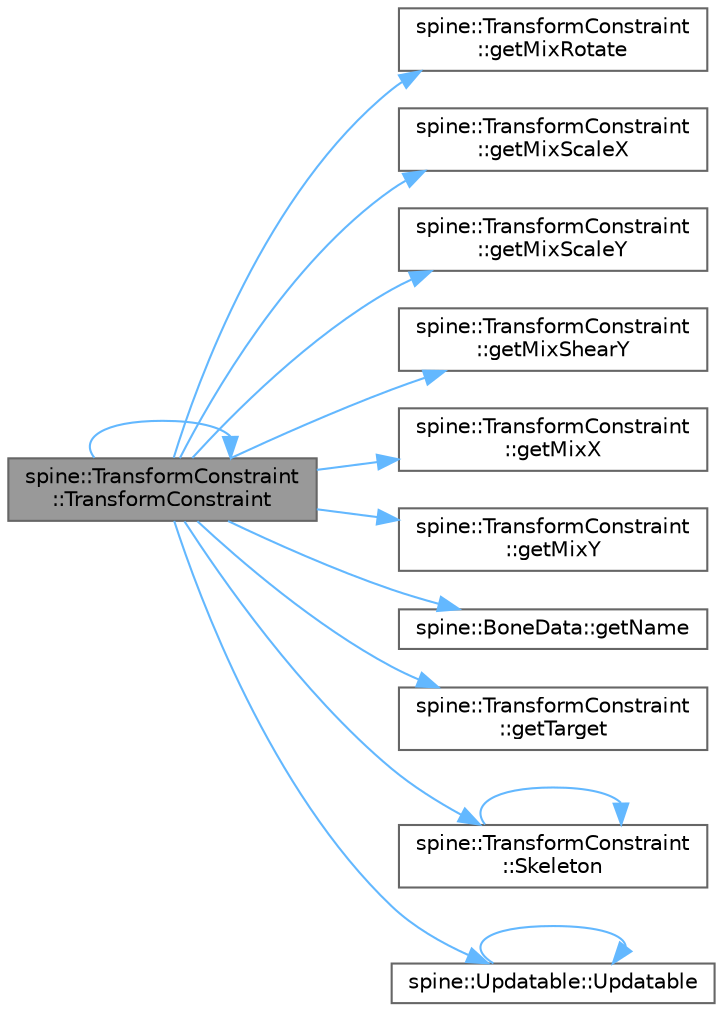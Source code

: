 digraph "spine::TransformConstraint::TransformConstraint"
{
 // LATEX_PDF_SIZE
  bgcolor="transparent";
  edge [fontname=Helvetica,fontsize=10,labelfontname=Helvetica,labelfontsize=10];
  node [fontname=Helvetica,fontsize=10,shape=box,height=0.2,width=0.4];
  rankdir="LR";
  Node1 [id="Node000001",label="spine::TransformConstraint\l::TransformConstraint",height=0.2,width=0.4,color="gray40", fillcolor="grey60", style="filled", fontcolor="black",tooltip=" "];
  Node1 -> Node2 [id="edge1_Node000001_Node000002",color="steelblue1",style="solid",tooltip=" "];
  Node2 [id="Node000002",label="spine::TransformConstraint\l::getMixRotate",height=0.2,width=0.4,color="grey40", fillcolor="white", style="filled",URL="$classspine_1_1_transform_constraint.html#a0439712020824ea845133fa1c64e5ab0",tooltip=" "];
  Node1 -> Node3 [id="edge2_Node000001_Node000003",color="steelblue1",style="solid",tooltip=" "];
  Node3 [id="Node000003",label="spine::TransformConstraint\l::getMixScaleX",height=0.2,width=0.4,color="grey40", fillcolor="white", style="filled",URL="$classspine_1_1_transform_constraint.html#ad6090f9e70fddb8ccbcdaf708548558b",tooltip=" "];
  Node1 -> Node4 [id="edge3_Node000001_Node000004",color="steelblue1",style="solid",tooltip=" "];
  Node4 [id="Node000004",label="spine::TransformConstraint\l::getMixScaleY",height=0.2,width=0.4,color="grey40", fillcolor="white", style="filled",URL="$classspine_1_1_transform_constraint.html#adab45719cafe2a36659c5ed2bad6f992",tooltip=" "];
  Node1 -> Node5 [id="edge4_Node000001_Node000005",color="steelblue1",style="solid",tooltip=" "];
  Node5 [id="Node000005",label="spine::TransformConstraint\l::getMixShearY",height=0.2,width=0.4,color="grey40", fillcolor="white", style="filled",URL="$classspine_1_1_transform_constraint.html#aad9afda1ab6f4bf56770c5a23e2a761d",tooltip=" "];
  Node1 -> Node6 [id="edge5_Node000001_Node000006",color="steelblue1",style="solid",tooltip=" "];
  Node6 [id="Node000006",label="spine::TransformConstraint\l::getMixX",height=0.2,width=0.4,color="grey40", fillcolor="white", style="filled",URL="$classspine_1_1_transform_constraint.html#a630b7cc35e5e9d7f79ae72e7abfd3be8",tooltip=" "];
  Node1 -> Node7 [id="edge6_Node000001_Node000007",color="steelblue1",style="solid",tooltip=" "];
  Node7 [id="Node000007",label="spine::TransformConstraint\l::getMixY",height=0.2,width=0.4,color="grey40", fillcolor="white", style="filled",URL="$classspine_1_1_transform_constraint.html#ac3ae7e3a28c4c197b811eb2eb69b52b8",tooltip=" "];
  Node1 -> Node8 [id="edge7_Node000001_Node000008",color="steelblue1",style="solid",tooltip=" "];
  Node8 [id="Node000008",label="spine::BoneData::getName",height=0.2,width=0.4,color="grey40", fillcolor="white", style="filled",URL="$classspine_1_1_bone_data.html#a176ad37465f86a79d6baecd21b9468b2",tooltip="The name of the bone, which is unique within the skeleton."];
  Node1 -> Node9 [id="edge8_Node000001_Node000009",color="steelblue1",style="solid",tooltip=" "];
  Node9 [id="Node000009",label="spine::TransformConstraint\l::getTarget",height=0.2,width=0.4,color="grey40", fillcolor="white", style="filled",URL="$classspine_1_1_transform_constraint.html#acffb6d4926dd7fcc896a271b65fc94c1",tooltip=" "];
  Node1 -> Node10 [id="edge9_Node000001_Node000010",color="steelblue1",style="solid",tooltip=" "];
  Node10 [id="Node000010",label="spine::TransformConstraint\l::Skeleton",height=0.2,width=0.4,color="grey40", fillcolor="white", style="filled",URL="$classspine_1_1_transform_constraint.html#a6a11291b70c2cbded85d321ce539c62f",tooltip=" "];
  Node10 -> Node10 [id="edge10_Node000010_Node000010",color="steelblue1",style="solid",tooltip=" "];
  Node1 -> Node1 [id="edge11_Node000001_Node000001",color="steelblue1",style="solid",tooltip=" "];
  Node1 -> Node11 [id="edge12_Node000001_Node000011",color="steelblue1",style="solid",tooltip=" "];
  Node11 [id="Node000011",label="spine::Updatable::Updatable",height=0.2,width=0.4,color="grey40", fillcolor="white", style="filled",URL="$classspine_1_1_updatable.html#a9a8b6c0e34f2958db872b6090455f90d",tooltip=" "];
  Node11 -> Node11 [id="edge13_Node000011_Node000011",color="steelblue1",style="solid",tooltip=" "];
}
